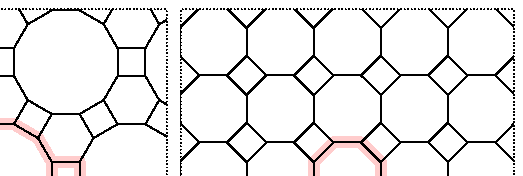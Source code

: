 \documentclass{standalone}
\usepackage{luamplib}
\begin{document}
\mplibtextextlabel{enable}
\begin{mplibcode}
numeric u; u = 10;
path box; box = unitsquare shifted -(1/2,1/2) scaled 12u;
picture P[];
% (4,6,12)
numeric dx; dx = u*(1+ cosd(15)/sind(15));
picture unit; unit = image(
   path s; s = unitsquare shifted -(1/2,1/2) scaled u shifted (dx/2,0);
   for t=0 upto 2: 
     draw s rotated 120t; 
     for tt=1 upto 3:
       draw subpath(3,4) of s rotated (120t+30tt);
     endfor
   endfor
);
P1 = image(
    draw unit withpen pencircle scaled 4 withcolor .8[red,white];
    for x=-5dx step dx until 5dx:
      for y=-5dx step dx until 5dx:
        draw unit shifted (x,0) shifted ((y,0) rotated 60);
      endfor
    endfor
    clip currentpicture to box; draw box dashed withdots scaled 1/4;
    label.bot("$(4, 6, 12)$", point 1/2 of bbox currentpicture);
);
numeric dx; dx = u*(cosd(180/8)/sind(180/8));
path octagon; octagon = for t = 0 upto 7: 1/2(dx,u) rotated 45t -- endfor cycle; 
P2 = image(
    draw octagon withpen pencircle scaled 4 withcolor .8[red,white];
    for x=-5dx step dx until 5dx:
      for y=-5dx step dx until 5dx:
        draw octagon shifted (x,y);
      endfor
    endfor
    clip currentpicture to box; draw box dashed withdots scaled 1/4;
    label.bot("$(4, 8^2)$", point 1/2 of bbox currentpicture);
);

numeric dx; dx = u*(cosd(180/12)/sind(180/12));
path unit; unit = for t=0 upto 11: 1/2(dx,u) rotated 30t -- endfor cycle;
P3 = image(
    draw unit withpen pencircle scaled 4 withcolor .8[red,white];
    for x=-5dx step dx until 5dx:
      for y=-5dx step dx until 5dx:
        draw unit shifted (x,0) shifted ((y,0) rotated 60);
      endfor
    endfor
    clip currentpicture to box; draw box dashed withdots scaled 1/4;
    label.bot("$(3, 12^2)$", point 1/2 of bbox currentpicture);
);

% path box; box = unitsquare shifted -(1/2,1/2) scaled 12u;
% clip currentpicture to box; draw box dashed evenly;

% endfig;

% beginfig(4);
% % (6^3)
% save dx; dx = 3u;
% picture unit; unit = image(
%    for t=0 upto 2: 
%      draw origin -- (u,0) rotated 120t; 
%    endfor
% );

% draw unit withpen pencircle scaled 4 withcolor .8[red,white];

% for x=-5dx step dx until 5dx:
%   for y=-5dx step dx/3 until 5dx:
%     draw unit shifted (x,0) shifted (y,0) shifted ((y,0) rotated 60);
%   endfor
% endfor

% path box; box = unitsquare shifted -(1/2,1/2) scaled 12u;
% clip currentpicture to box; draw box dashed evenly;

% endfig;

% (3,4,6,4)
numeric dx; dx = u*(1+cosd(30)/sind(30));
picture unit; unit = image(
   path s; s = unitsquare shifted -(1/2,1/2) scaled u shifted (dx/2,0);
   for t=0 upto 2: 
     draw s rotated 120t; 
   endfor
);
P4 = image(
    draw unit withpen pencircle scaled 4 withcolor .8[red,white];
    for x=-5dx step dx until 5dx:
      for y=-5dx step dx until 5dx:
        draw unit shifted (x,0) shifted ((y,0) rotated 60);
      endfor
    endfor
    clip currentpicture to box; draw box dashed withdots scaled 1/4;
    label.bot("$(3, 4, 6, 4)$", point 1/2 of bbox currentpicture);
);

% beginfig(6);
% % (3,6,3,6)
% save dx; dx = 2u;
% path unit; unit = for t=0 upto 5: (u,0) rotated 60t -- endfor cycle;

% draw unit withpen pencircle scaled 4 withcolor .8[red,white];

% for x=-5dx step dx until 5dx:
%   for y=-5dx step dx until 5dx:
%     draw unit shifted (x,0) shifted ((y,0) rotated 60);
%   endfor
% endfor

% path box; box = unitsquare shifted -(1/2,1/2) scaled 12u;
% clip currentpicture to box; draw box dashed evenly;

% endfig;

% beginfig(7);
% % (4^4)
% save dx; dx = 4u;
% path unit; unit = unitsquare shifted -(1/2,1/2) scaled 2u;

% draw unit withpen pencircle scaled 4 withcolor .8[red,white];

% for x=-5dx step dx until 5dx:
%   for y=-5dx step dx until 5dx:
%     draw unit shifted (x,0) shifted (y/2,y/2);
%   endfor
% endfor

% path box; box = unitsquare shifted -(1/2,1/2) scaled 12u;
% clip currentpicture to box; draw box dashed evenly;

% endfig;

% beginfig(8);
% % (3^4,6)
% save dx; dx = 2u;
% picture unit; unit = image( 
%   for t=0 upto 5: draw ((2u,0) -- (u,0) 
%                  -- (u,0) rotated 60
%                  -- (u,0) rotated 60 shifted (u,0)
%                  ) rotated 60t; endfor
%   );

% draw unit withpen pencircle scaled 4 withcolor .8[red,white];

% for x=-5dx step dx until 5dx:
%   for y=-5dx step dx until 5dx:
%     draw unit shifted (x,0) shifted ((x/2,0) rotated -60)
%               shifted ((y,0) rotated 60) shifted (y/2,0);
%   endfor
% endfor

% path box; box = unitsquare shifted -(1/2,1/2) scaled 12u;
% clip currentpicture to box; draw box dashed evenly;

% endfig;
% beginfig(9);
% % (3^2,4,3,4)
% save dx; dx = u;
% picture unit; unit = image( 
%   for t=0 upto 3: draw ( (u/2,-u/2) -- (u/2+u*sqrt(3)/2,0) -- (u/2,u/2) -- cycle) rotated 90t; endfor
%   );

% draw unit withpen pencircle scaled 4 withcolor .8[red,white];

% for x=-5dx step dx until 5dx:
%   for y=-5dx step dx until 5dx:
%     draw unit shifted (x,0) shifted ((x,0) rotated 30)
%               shifted (0,y) shifted ((0,y) rotated 30);
%   endfor
% endfor

% path box; box = unitsquare shifted -(1/2,1/2) scaled 12u;
% clip currentpicture to box; draw box dashed evenly;

% endfig;
beginfig(1);
draw P1;
draw P2 shifted (12.5u, 0);
draw P3 shifted (0, -14.4u);
draw P4 shifted (12.5u, -14.4u);

endfig;
\end{mplibcode}
\end{document}
